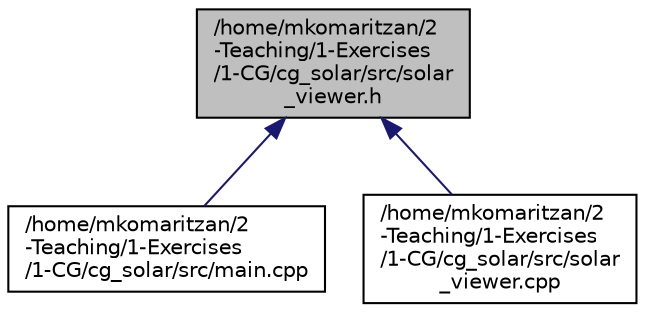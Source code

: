 digraph "/home/mkomaritzan/2-Teaching/1-Exercises/1-CG/cg_solar/src/solar_viewer.h"
{
  edge [fontname="Helvetica",fontsize="10",labelfontname="Helvetica",labelfontsize="10"];
  node [fontname="Helvetica",fontsize="10",shape=record];
  Node13 [label="/home/mkomaritzan/2\l-Teaching/1-Exercises\l/1-CG/cg_solar/src/solar\l_viewer.h",height=0.2,width=0.4,color="black", fillcolor="grey75", style="filled", fontcolor="black"];
  Node13 -> Node14 [dir="back",color="midnightblue",fontsize="10",style="solid",fontname="Helvetica"];
  Node14 [label="/home/mkomaritzan/2\l-Teaching/1-Exercises\l/1-CG/cg_solar/src/main.cpp",height=0.2,width=0.4,color="black", fillcolor="white", style="filled",URL="$main_8cpp.html"];
  Node13 -> Node15 [dir="back",color="midnightblue",fontsize="10",style="solid",fontname="Helvetica"];
  Node15 [label="/home/mkomaritzan/2\l-Teaching/1-Exercises\l/1-CG/cg_solar/src/solar\l_viewer.cpp",height=0.2,width=0.4,color="black", fillcolor="white", style="filled",URL="$solar__viewer_8cpp.html"];
}
